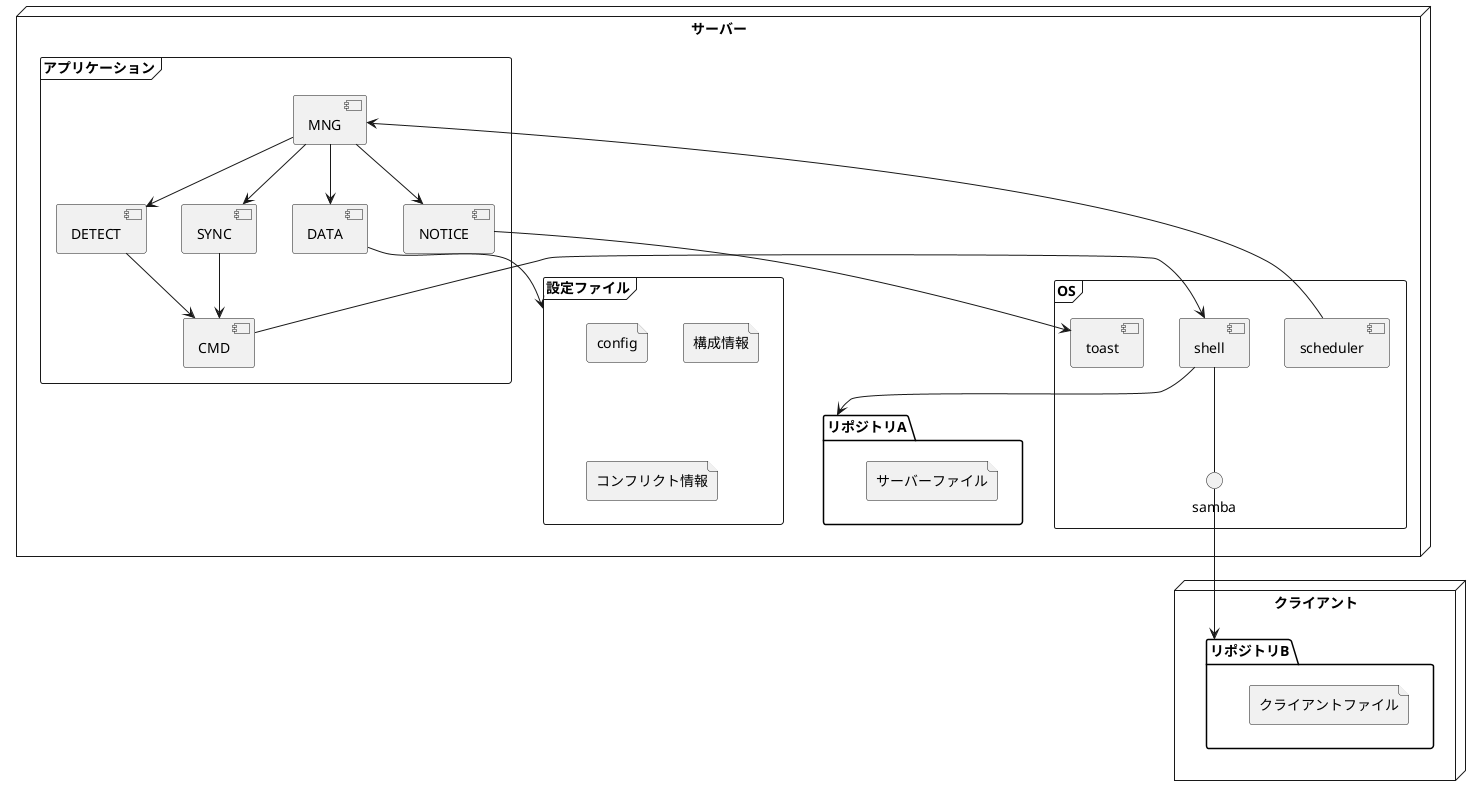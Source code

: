@startuml

node サーバー{
    folder リポジトリA{
        file サーバーファイル
    }

    frame アプリケーション{
        component MNG
        component DETECT
        component SYNC
        component NOTICE
        component DATA
        component CMD
    }

    frame 設定ファイル{
        file config
        file 構成情報
        file コンフリクト情報
    }
    
    frame OS{
        component scheduler
        component shell
        component toast
        interface samba    
    }

}
node クライアント{
    folder リポジトリB{
        file クライアントファイル
    }
}

scheduler --> MNG
MNG --> DETECT
MNG --> SYNC
MNG --> NOTICE
MNG --> DATA
DETECT --> CMD
SYNC --> CMD
DATA --> 設定ファイル
CMD --> shell
NOTICE --> toast
shell --> リポジトリA
shell -- samba
samba --> リポジトリB

@enduml